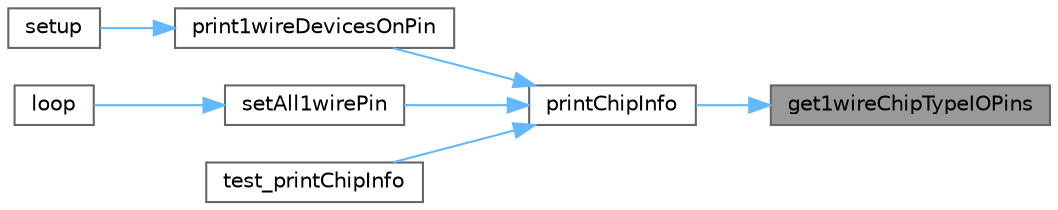 digraph "get1wireChipTypeIOPins"
{
 // LATEX_PDF_SIZE
  bgcolor="transparent";
  edge [fontname=Helvetica,fontsize=10,labelfontname=Helvetica,labelfontsize=10];
  node [fontname=Helvetica,fontsize=10,shape=box,height=0.2,width=0.4];
  rankdir="RL";
  Node1 [label="get1wireChipTypeIOPins",height=0.2,width=0.4,color="gray40", fillcolor="grey60", style="filled", fontcolor="black",tooltip="Returns the number of IO pins the 1-wire chip has."];
  Node1 -> Node2 [dir="back",color="steelblue1",style="solid"];
  Node2 [label="printChipInfo",height=0.2,width=0.4,color="grey40", fillcolor="white", style="filled",URL="$1wire__chip__io_8h.html#a977007cf4daf77a6813d9bd5484e67e1",tooltip=" "];
  Node2 -> Node3 [dir="back",color="steelblue1",style="solid"];
  Node3 [label="print1wireDevicesOnPin",height=0.2,width=0.4,color="grey40", fillcolor="white", style="filled",URL="$1wire__chip__io_8h.html#ac44d2f53065a0b411f5c6094dfcac6ff",tooltip="Find and print details of chips on the 1-wire bus. OneWire class stores the pin, and by default the a..."];
  Node3 -> Node4 [dir="back",color="steelblue1",style="solid"];
  Node4 [label="setup",height=0.2,width=0.4,color="grey40", fillcolor="white", style="filled",URL="$main_8cpp.html#a4fc01d736fe50cf5b977f755b675f11d",tooltip=" "];
  Node2 -> Node5 [dir="back",color="steelblue1",style="solid"];
  Node5 [label="setAll1wirePin",height=0.2,width=0.4,color="grey40", fillcolor="white", style="filled",URL="$1wire__chip__io_8h.html#a1d6f9599dba99d3be6484b6dcb1ad2a7",tooltip="Find and print details of chips on the 1-wire bus. OneWire class stores the pin, and by default the a..."];
  Node5 -> Node6 [dir="back",color="steelblue1",style="solid"];
  Node6 [label="loop",height=0.2,width=0.4,color="grey40", fillcolor="white", style="filled",URL="$main_8cpp.html#afe461d27b9c48d5921c00d521181f12f",tooltip=" "];
  Node2 -> Node7 [dir="back",color="steelblue1",style="solid"];
  Node7 [label="test_printChipInfo",height=0.2,width=0.4,color="grey40", fillcolor="white", style="filled",URL="$1wire__chip__io_8h.html#a2e8000096e9b85edb1ba3aab584b0a8a",tooltip=" "];
}
